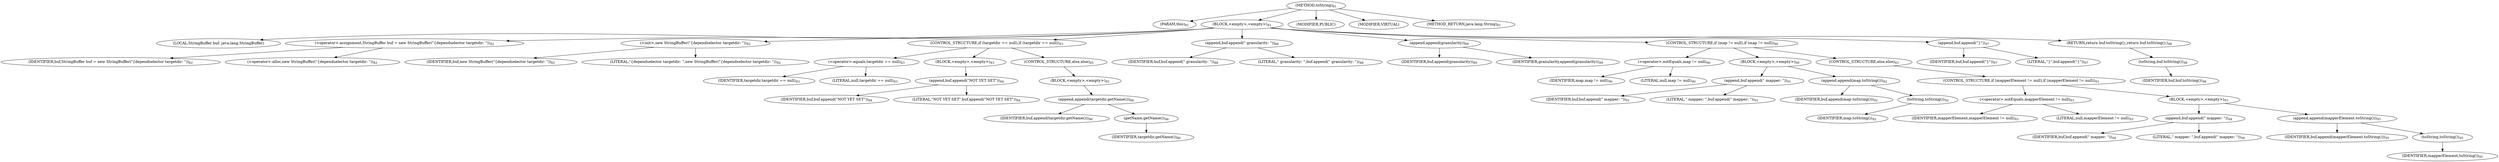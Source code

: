 digraph "toString" {  
"15" [label = <(METHOD,toString)<SUB>81</SUB>> ]
"16" [label = <(PARAM,this)<SUB>81</SUB>> ]
"17" [label = <(BLOCK,&lt;empty&gt;,&lt;empty&gt;)<SUB>81</SUB>> ]
"4" [label = <(LOCAL,StringBuffer buf: java.lang.StringBuffer)> ]
"18" [label = <(&lt;operator&gt;.assignment,StringBuffer buf = new StringBuffer(&quot;{dependselector targetdir: &quot;))<SUB>82</SUB>> ]
"19" [label = <(IDENTIFIER,buf,StringBuffer buf = new StringBuffer(&quot;{dependselector targetdir: &quot;))<SUB>82</SUB>> ]
"20" [label = <(&lt;operator&gt;.alloc,new StringBuffer(&quot;{dependselector targetdir: &quot;))<SUB>82</SUB>> ]
"21" [label = <(&lt;init&gt;,new StringBuffer(&quot;{dependselector targetdir: &quot;))<SUB>82</SUB>> ]
"3" [label = <(IDENTIFIER,buf,new StringBuffer(&quot;{dependselector targetdir: &quot;))<SUB>82</SUB>> ]
"22" [label = <(LITERAL,&quot;{dependselector targetdir: &quot;,new StringBuffer(&quot;{dependselector targetdir: &quot;))<SUB>82</SUB>> ]
"23" [label = <(CONTROL_STRUCTURE,if (targetdir == null),if (targetdir == null))<SUB>83</SUB>> ]
"24" [label = <(&lt;operator&gt;.equals,targetdir == null)<SUB>83</SUB>> ]
"25" [label = <(IDENTIFIER,targetdir,targetdir == null)<SUB>83</SUB>> ]
"26" [label = <(LITERAL,null,targetdir == null)<SUB>83</SUB>> ]
"27" [label = <(BLOCK,&lt;empty&gt;,&lt;empty&gt;)<SUB>83</SUB>> ]
"28" [label = <(append,buf.append(&quot;NOT YET SET&quot;))<SUB>84</SUB>> ]
"29" [label = <(IDENTIFIER,buf,buf.append(&quot;NOT YET SET&quot;))<SUB>84</SUB>> ]
"30" [label = <(LITERAL,&quot;NOT YET SET&quot;,buf.append(&quot;NOT YET SET&quot;))<SUB>84</SUB>> ]
"31" [label = <(CONTROL_STRUCTURE,else,else)<SUB>85</SUB>> ]
"32" [label = <(BLOCK,&lt;empty&gt;,&lt;empty&gt;)<SUB>85</SUB>> ]
"33" [label = <(append,append(targetdir.getName()))<SUB>86</SUB>> ]
"34" [label = <(IDENTIFIER,buf,append(targetdir.getName()))<SUB>86</SUB>> ]
"35" [label = <(getName,getName())<SUB>86</SUB>> ]
"36" [label = <(IDENTIFIER,targetdir,getName())<SUB>86</SUB>> ]
"37" [label = <(append,buf.append(&quot; granularity: &quot;))<SUB>88</SUB>> ]
"38" [label = <(IDENTIFIER,buf,buf.append(&quot; granularity: &quot;))<SUB>88</SUB>> ]
"39" [label = <(LITERAL,&quot; granularity: &quot;,buf.append(&quot; granularity: &quot;))<SUB>88</SUB>> ]
"40" [label = <(append,append(granularity))<SUB>89</SUB>> ]
"41" [label = <(IDENTIFIER,buf,append(granularity))<SUB>89</SUB>> ]
"42" [label = <(IDENTIFIER,granularity,append(granularity))<SUB>89</SUB>> ]
"43" [label = <(CONTROL_STRUCTURE,if (map != null),if (map != null))<SUB>90</SUB>> ]
"44" [label = <(&lt;operator&gt;.notEquals,map != null)<SUB>90</SUB>> ]
"45" [label = <(IDENTIFIER,map,map != null)<SUB>90</SUB>> ]
"46" [label = <(LITERAL,null,map != null)<SUB>90</SUB>> ]
"47" [label = <(BLOCK,&lt;empty&gt;,&lt;empty&gt;)<SUB>90</SUB>> ]
"48" [label = <(append,buf.append(&quot; mapper: &quot;))<SUB>91</SUB>> ]
"49" [label = <(IDENTIFIER,buf,buf.append(&quot; mapper: &quot;))<SUB>91</SUB>> ]
"50" [label = <(LITERAL,&quot; mapper: &quot;,buf.append(&quot; mapper: &quot;))<SUB>91</SUB>> ]
"51" [label = <(append,append(map.toString()))<SUB>92</SUB>> ]
"52" [label = <(IDENTIFIER,buf,append(map.toString()))<SUB>92</SUB>> ]
"53" [label = <(toString,toString())<SUB>92</SUB>> ]
"54" [label = <(IDENTIFIER,map,toString())<SUB>92</SUB>> ]
"55" [label = <(CONTROL_STRUCTURE,else,else)<SUB>93</SUB>> ]
"56" [label = <(CONTROL_STRUCTURE,if (mapperElement != null),if (mapperElement != null))<SUB>93</SUB>> ]
"57" [label = <(&lt;operator&gt;.notEquals,mapperElement != null)<SUB>93</SUB>> ]
"58" [label = <(IDENTIFIER,mapperElement,mapperElement != null)<SUB>93</SUB>> ]
"59" [label = <(LITERAL,null,mapperElement != null)<SUB>93</SUB>> ]
"60" [label = <(BLOCK,&lt;empty&gt;,&lt;empty&gt;)<SUB>93</SUB>> ]
"61" [label = <(append,buf.append(&quot; mapper: &quot;))<SUB>94</SUB>> ]
"62" [label = <(IDENTIFIER,buf,buf.append(&quot; mapper: &quot;))<SUB>94</SUB>> ]
"63" [label = <(LITERAL,&quot; mapper: &quot;,buf.append(&quot; mapper: &quot;))<SUB>94</SUB>> ]
"64" [label = <(append,append(mapperElement.toString()))<SUB>95</SUB>> ]
"65" [label = <(IDENTIFIER,buf,append(mapperElement.toString()))<SUB>95</SUB>> ]
"66" [label = <(toString,toString())<SUB>95</SUB>> ]
"67" [label = <(IDENTIFIER,mapperElement,toString())<SUB>95</SUB>> ]
"68" [label = <(append,buf.append(&quot;}&quot;))<SUB>97</SUB>> ]
"69" [label = <(IDENTIFIER,buf,buf.append(&quot;}&quot;))<SUB>97</SUB>> ]
"70" [label = <(LITERAL,&quot;}&quot;,buf.append(&quot;}&quot;))<SUB>97</SUB>> ]
"71" [label = <(RETURN,return buf.toString();,return buf.toString();)<SUB>98</SUB>> ]
"72" [label = <(toString,buf.toString())<SUB>98</SUB>> ]
"73" [label = <(IDENTIFIER,buf,buf.toString())<SUB>98</SUB>> ]
"74" [label = <(MODIFIER,PUBLIC)> ]
"75" [label = <(MODIFIER,VIRTUAL)> ]
"76" [label = <(METHOD_RETURN,java.lang.String)<SUB>81</SUB>> ]
  "15" -> "16" 
  "15" -> "17" 
  "15" -> "74" 
  "15" -> "75" 
  "15" -> "76" 
  "17" -> "4" 
  "17" -> "18" 
  "17" -> "21" 
  "17" -> "23" 
  "17" -> "37" 
  "17" -> "40" 
  "17" -> "43" 
  "17" -> "68" 
  "17" -> "71" 
  "18" -> "19" 
  "18" -> "20" 
  "21" -> "3" 
  "21" -> "22" 
  "23" -> "24" 
  "23" -> "27" 
  "23" -> "31" 
  "24" -> "25" 
  "24" -> "26" 
  "27" -> "28" 
  "28" -> "29" 
  "28" -> "30" 
  "31" -> "32" 
  "32" -> "33" 
  "33" -> "34" 
  "33" -> "35" 
  "35" -> "36" 
  "37" -> "38" 
  "37" -> "39" 
  "40" -> "41" 
  "40" -> "42" 
  "43" -> "44" 
  "43" -> "47" 
  "43" -> "55" 
  "44" -> "45" 
  "44" -> "46" 
  "47" -> "48" 
  "47" -> "51" 
  "48" -> "49" 
  "48" -> "50" 
  "51" -> "52" 
  "51" -> "53" 
  "53" -> "54" 
  "55" -> "56" 
  "56" -> "57" 
  "56" -> "60" 
  "57" -> "58" 
  "57" -> "59" 
  "60" -> "61" 
  "60" -> "64" 
  "61" -> "62" 
  "61" -> "63" 
  "64" -> "65" 
  "64" -> "66" 
  "66" -> "67" 
  "68" -> "69" 
  "68" -> "70" 
  "71" -> "72" 
  "72" -> "73" 
}

